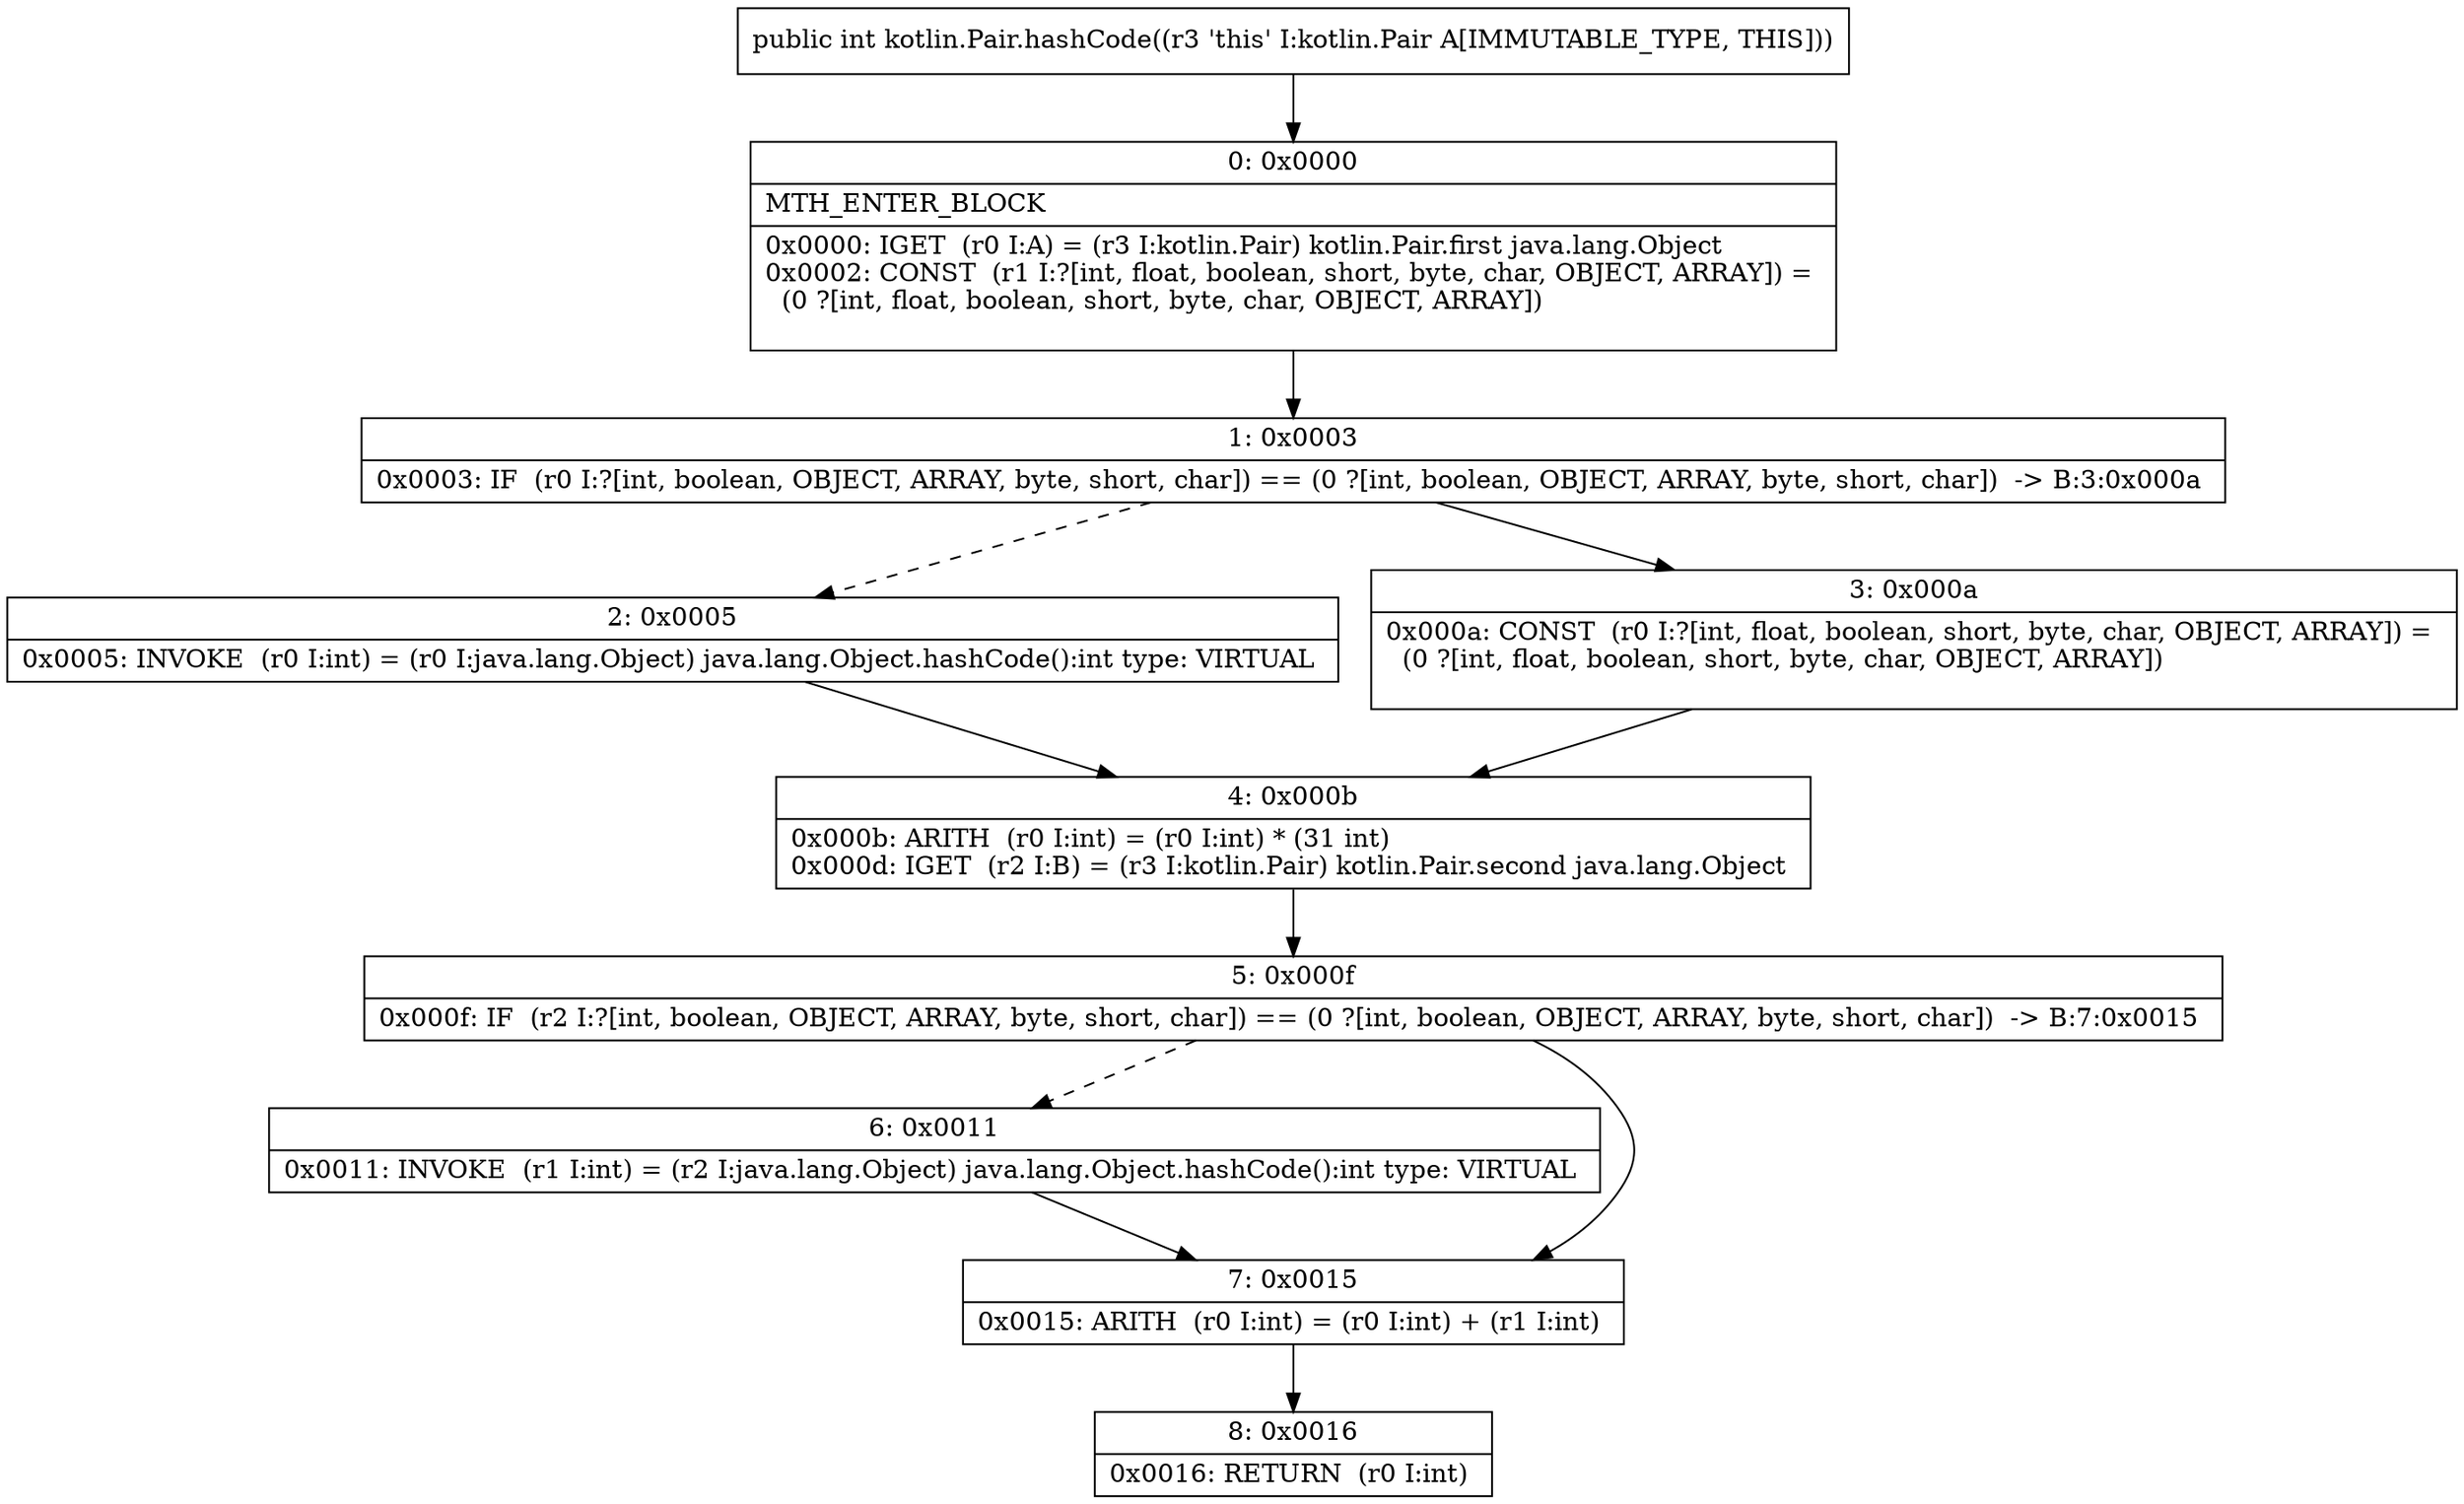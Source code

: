 digraph "CFG forkotlin.Pair.hashCode()I" {
Node_0 [shape=record,label="{0\:\ 0x0000|MTH_ENTER_BLOCK\l|0x0000: IGET  (r0 I:A) = (r3 I:kotlin.Pair) kotlin.Pair.first java.lang.Object \l0x0002: CONST  (r1 I:?[int, float, boolean, short, byte, char, OBJECT, ARRAY]) = \l  (0 ?[int, float, boolean, short, byte, char, OBJECT, ARRAY])\l \l}"];
Node_1 [shape=record,label="{1\:\ 0x0003|0x0003: IF  (r0 I:?[int, boolean, OBJECT, ARRAY, byte, short, char]) == (0 ?[int, boolean, OBJECT, ARRAY, byte, short, char])  \-\> B:3:0x000a \l}"];
Node_2 [shape=record,label="{2\:\ 0x0005|0x0005: INVOKE  (r0 I:int) = (r0 I:java.lang.Object) java.lang.Object.hashCode():int type: VIRTUAL \l}"];
Node_3 [shape=record,label="{3\:\ 0x000a|0x000a: CONST  (r0 I:?[int, float, boolean, short, byte, char, OBJECT, ARRAY]) = \l  (0 ?[int, float, boolean, short, byte, char, OBJECT, ARRAY])\l \l}"];
Node_4 [shape=record,label="{4\:\ 0x000b|0x000b: ARITH  (r0 I:int) = (r0 I:int) * (31 int) \l0x000d: IGET  (r2 I:B) = (r3 I:kotlin.Pair) kotlin.Pair.second java.lang.Object \l}"];
Node_5 [shape=record,label="{5\:\ 0x000f|0x000f: IF  (r2 I:?[int, boolean, OBJECT, ARRAY, byte, short, char]) == (0 ?[int, boolean, OBJECT, ARRAY, byte, short, char])  \-\> B:7:0x0015 \l}"];
Node_6 [shape=record,label="{6\:\ 0x0011|0x0011: INVOKE  (r1 I:int) = (r2 I:java.lang.Object) java.lang.Object.hashCode():int type: VIRTUAL \l}"];
Node_7 [shape=record,label="{7\:\ 0x0015|0x0015: ARITH  (r0 I:int) = (r0 I:int) + (r1 I:int) \l}"];
Node_8 [shape=record,label="{8\:\ 0x0016|0x0016: RETURN  (r0 I:int) \l}"];
MethodNode[shape=record,label="{public int kotlin.Pair.hashCode((r3 'this' I:kotlin.Pair A[IMMUTABLE_TYPE, THIS])) }"];
MethodNode -> Node_0;
Node_0 -> Node_1;
Node_1 -> Node_2[style=dashed];
Node_1 -> Node_3;
Node_2 -> Node_4;
Node_3 -> Node_4;
Node_4 -> Node_5;
Node_5 -> Node_6[style=dashed];
Node_5 -> Node_7;
Node_6 -> Node_7;
Node_7 -> Node_8;
}

